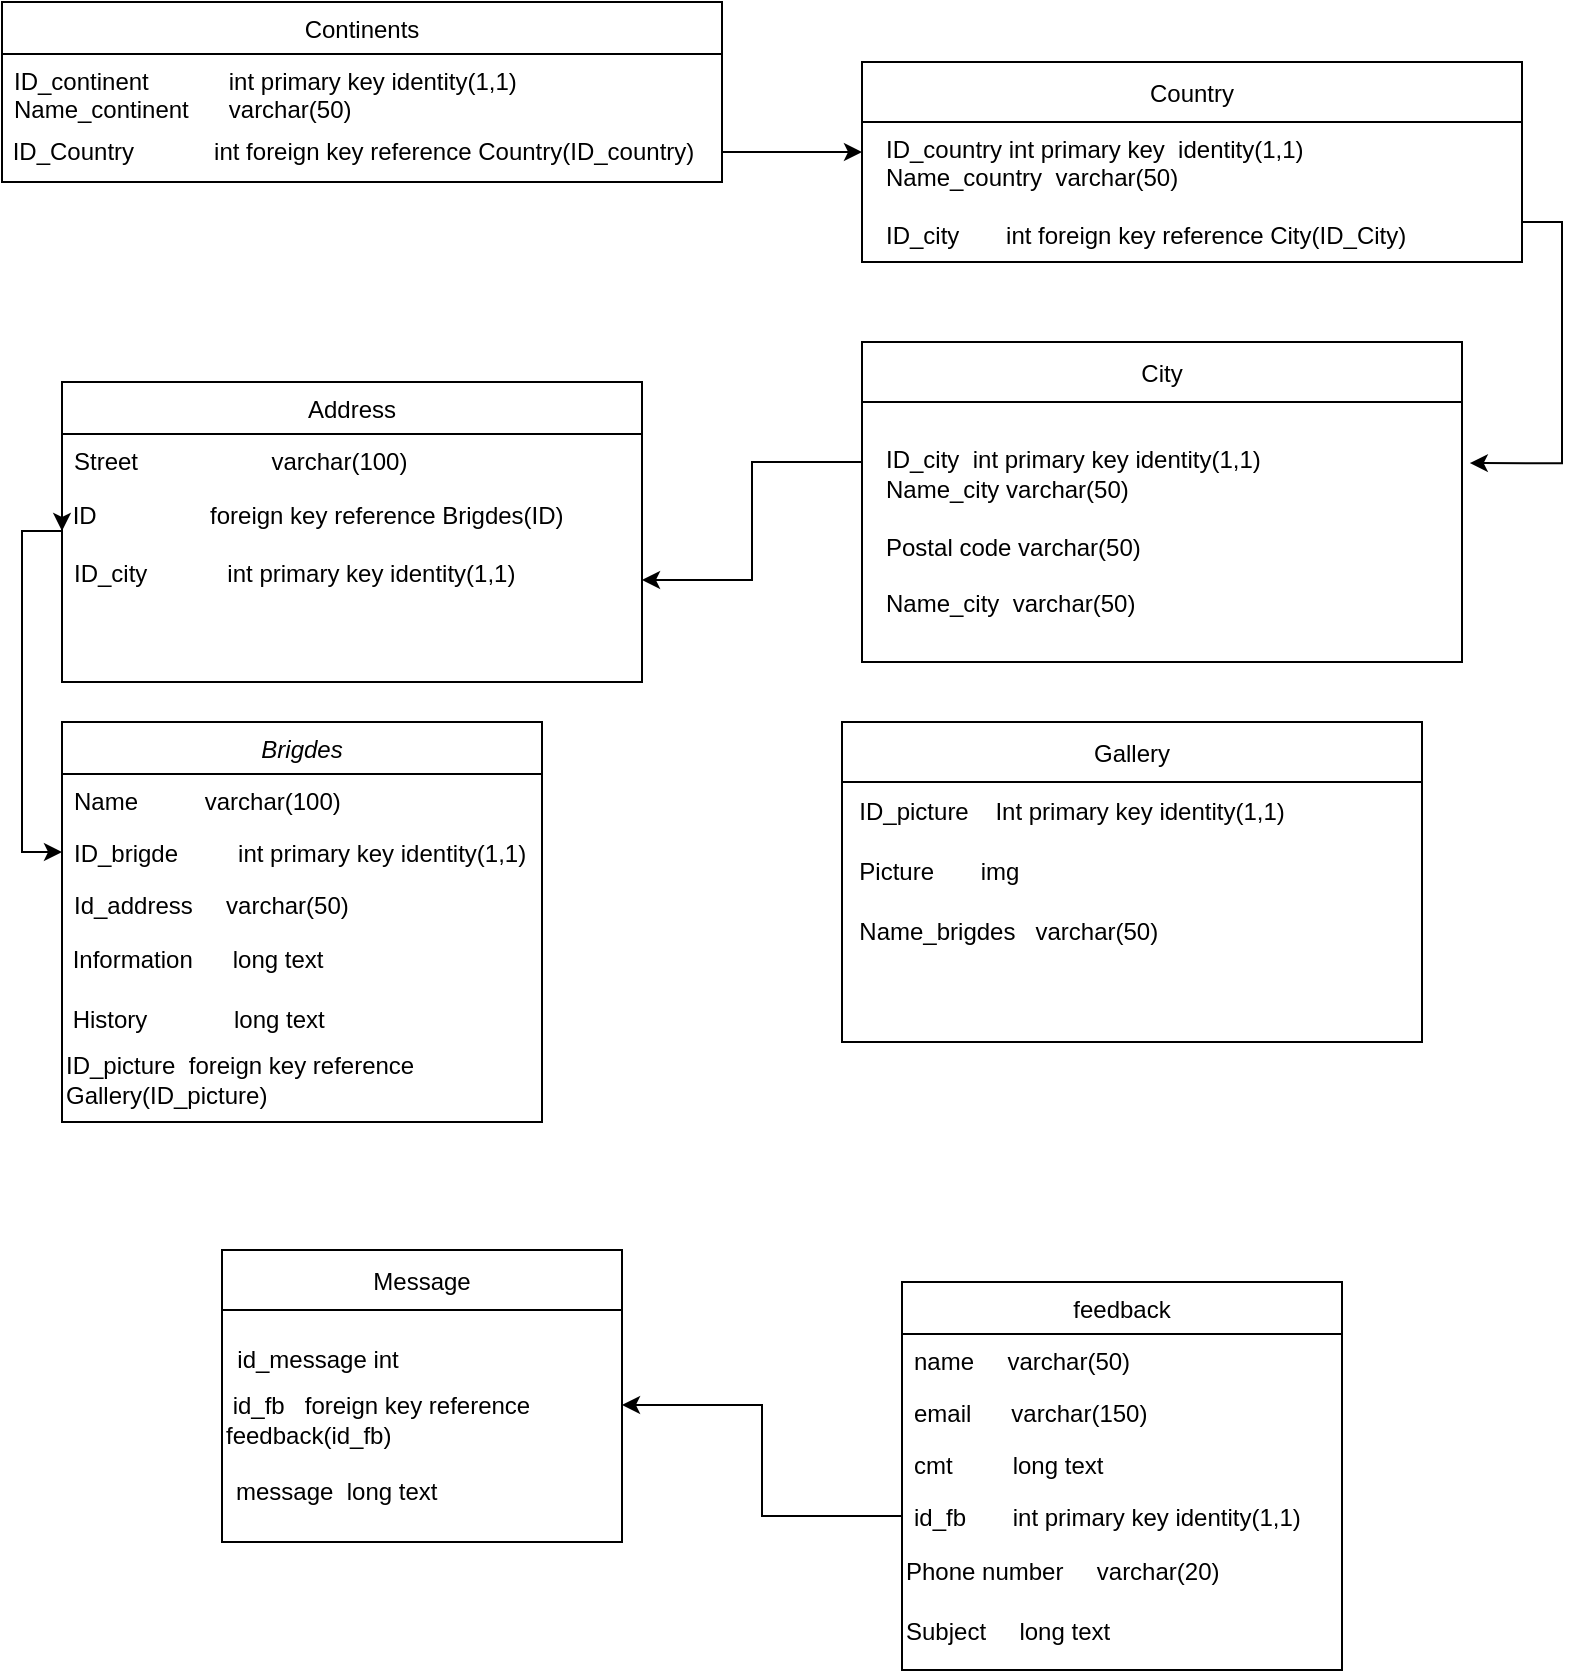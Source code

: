 <mxfile version="20.7.4" type="github">
  <diagram id="C5RBs43oDa-KdzZeNtuy" name="Page-1">
    <mxGraphModel dx="1050" dy="541" grid="1" gridSize="10" guides="1" tooltips="1" connect="1" arrows="1" fold="1" page="1" pageScale="1" pageWidth="827" pageHeight="1169" math="0" shadow="0">
      <root>
        <mxCell id="WIyWlLk6GJQsqaUBKTNV-0" />
        <mxCell id="WIyWlLk6GJQsqaUBKTNV-1" parent="WIyWlLk6GJQsqaUBKTNV-0" />
        <mxCell id="zkfFHV4jXpPFQw0GAbJ--0" value="Brigdes" style="swimlane;fontStyle=2;align=center;verticalAlign=top;childLayout=stackLayout;horizontal=1;startSize=26;horizontalStack=0;resizeParent=1;resizeLast=0;collapsible=1;marginBottom=0;rounded=0;shadow=0;strokeWidth=1;" parent="WIyWlLk6GJQsqaUBKTNV-1" vertex="1">
          <mxGeometry x="40" y="400" width="240" height="200" as="geometry">
            <mxRectangle x="230" y="140" width="160" height="26" as="alternateBounds" />
          </mxGeometry>
        </mxCell>
        <mxCell id="zkfFHV4jXpPFQw0GAbJ--1" value="Name          varchar(100)&#xa;" style="text;align=left;verticalAlign=top;spacingLeft=4;spacingRight=4;overflow=hidden;rotatable=0;points=[[0,0.5],[1,0.5]];portConstraint=eastwest;" parent="zkfFHV4jXpPFQw0GAbJ--0" vertex="1">
          <mxGeometry y="26" width="240" height="26" as="geometry" />
        </mxCell>
        <mxCell id="zkfFHV4jXpPFQw0GAbJ--2" value="ID_brigde         int primary key identity(1,1)" style="text;align=left;verticalAlign=top;spacingLeft=4;spacingRight=4;overflow=hidden;rotatable=0;points=[[0,0.5],[1,0.5]];portConstraint=eastwest;rounded=0;shadow=0;html=0;" parent="zkfFHV4jXpPFQw0GAbJ--0" vertex="1">
          <mxGeometry y="52" width="240" height="26" as="geometry" />
        </mxCell>
        <mxCell id="zkfFHV4jXpPFQw0GAbJ--8" value="Id_address     varchar(50)" style="text;align=left;verticalAlign=top;spacingLeft=4;spacingRight=4;overflow=hidden;rotatable=0;points=[[0,0.5],[1,0.5]];portConstraint=eastwest;rounded=0;shadow=0;html=0;" parent="zkfFHV4jXpPFQw0GAbJ--0" vertex="1">
          <mxGeometry y="78" width="240" height="26" as="geometry" />
        </mxCell>
        <mxCell id="vSLZkBQeMU3utRzGUIIA-105" value="&amp;nbsp;Information&amp;nbsp; &amp;nbsp; &amp;nbsp; long text" style="text;html=1;strokeColor=none;fillColor=none;align=left;verticalAlign=middle;whiteSpace=wrap;rounded=0;" vertex="1" parent="zkfFHV4jXpPFQw0GAbJ--0">
          <mxGeometry y="104" width="240" height="30" as="geometry" />
        </mxCell>
        <mxCell id="vSLZkBQeMU3utRzGUIIA-106" value="&amp;nbsp;History&amp;nbsp; &amp;nbsp; &amp;nbsp; &amp;nbsp; &amp;nbsp; &amp;nbsp; &amp;nbsp;long text" style="text;html=1;strokeColor=none;fillColor=none;align=left;verticalAlign=middle;whiteSpace=wrap;rounded=0;" vertex="1" parent="zkfFHV4jXpPFQw0GAbJ--0">
          <mxGeometry y="134" width="240" height="30" as="geometry" />
        </mxCell>
        <mxCell id="vSLZkBQeMU3utRzGUIIA-113" value="ID_picture&amp;nbsp;&lt;span style=&quot;white-space: pre;&quot;&gt;	&lt;/span&gt;foreign key reference Gallery(ID_picture)" style="text;html=1;strokeColor=none;fillColor=none;align=left;verticalAlign=middle;whiteSpace=wrap;rounded=0;" vertex="1" parent="zkfFHV4jXpPFQw0GAbJ--0">
          <mxGeometry y="164" width="240" height="30" as="geometry" />
        </mxCell>
        <mxCell id="zkfFHV4jXpPFQw0GAbJ--13" value="Continents" style="swimlane;fontStyle=0;align=center;verticalAlign=top;childLayout=stackLayout;horizontal=1;startSize=26;horizontalStack=0;resizeParent=1;resizeLast=0;collapsible=1;marginBottom=0;rounded=0;shadow=0;strokeWidth=1;" parent="WIyWlLk6GJQsqaUBKTNV-1" vertex="1">
          <mxGeometry x="10" y="40" width="360" height="90" as="geometry">
            <mxRectangle x="340" y="380" width="170" height="26" as="alternateBounds" />
          </mxGeometry>
        </mxCell>
        <mxCell id="zkfFHV4jXpPFQw0GAbJ--14" value="ID_continent            int primary key identity(1,1)&#xa;Name_continent      varchar(50)" style="text;align=left;verticalAlign=top;spacingLeft=4;spacingRight=4;overflow=hidden;rotatable=0;points=[[0,0.5],[1,0.5]];portConstraint=eastwest;" parent="zkfFHV4jXpPFQw0GAbJ--13" vertex="1">
          <mxGeometry y="26" width="360" height="34" as="geometry" />
        </mxCell>
        <mxCell id="cczwJO5PD6T4MEgW5Ji0-33" value="&amp;nbsp;ID_Country&amp;nbsp; &amp;nbsp; &amp;nbsp; &amp;nbsp; &amp;nbsp; &amp;nbsp;&lt;span style=&quot;border-color: var(--border-color);&quot;&gt;&amp;nbsp;&lt;/span&gt;int foreign key reference Country(ID_country)" style="text;html=1;strokeColor=none;fillColor=none;align=left;verticalAlign=middle;whiteSpace=wrap;rounded=0;" parent="zkfFHV4jXpPFQw0GAbJ--13" vertex="1">
          <mxGeometry y="60" width="360" height="30" as="geometry" />
        </mxCell>
        <mxCell id="zkfFHV4jXpPFQw0GAbJ--17" value="Address" style="swimlane;fontStyle=0;align=center;verticalAlign=top;childLayout=stackLayout;horizontal=1;startSize=26;horizontalStack=0;resizeParent=1;resizeLast=0;collapsible=1;marginBottom=0;rounded=0;shadow=0;strokeWidth=1;" parent="WIyWlLk6GJQsqaUBKTNV-1" vertex="1">
          <mxGeometry x="40" y="230" width="290" height="150" as="geometry">
            <mxRectangle x="550" y="140" width="160" height="26" as="alternateBounds" />
          </mxGeometry>
        </mxCell>
        <mxCell id="zkfFHV4jXpPFQw0GAbJ--18" value="Street                    varchar(100)" style="text;align=left;verticalAlign=top;spacingLeft=4;spacingRight=4;overflow=hidden;rotatable=0;points=[[0,0.5],[1,0.5]];portConstraint=eastwest;" parent="zkfFHV4jXpPFQw0GAbJ--17" vertex="1">
          <mxGeometry y="26" width="290" height="26" as="geometry" />
        </mxCell>
        <mxCell id="cczwJO5PD6T4MEgW5Ji0-20" value="&amp;nbsp;ID&lt;span style=&quot;white-space: pre;&quot;&gt; &lt;/span&gt;&lt;span style=&quot;white-space: pre;&quot;&gt; &amp;nbsp;&lt;/span&gt;&amp;nbsp; &amp;nbsp; &amp;nbsp; &amp;nbsp; &amp;nbsp; &amp;nbsp; &amp;nbsp; foreign key reference Brigdes(ID)&amp;nbsp;&amp;nbsp;" style="text;html=1;strokeColor=none;fillColor=none;align=left;verticalAlign=middle;whiteSpace=wrap;rounded=0;" parent="zkfFHV4jXpPFQw0GAbJ--17" vertex="1">
          <mxGeometry y="52" width="290" height="30" as="geometry" />
        </mxCell>
        <mxCell id="vSLZkBQeMU3utRzGUIIA-13" value="ID_city            int primary key identity(1,1)" style="text;align=left;verticalAlign=top;spacingLeft=4;spacingRight=4;overflow=hidden;rotatable=0;points=[[0,0.5],[1,0.5]];portConstraint=eastwest;" vertex="1" parent="zkfFHV4jXpPFQw0GAbJ--17">
          <mxGeometry y="82" width="290" height="34" as="geometry" />
        </mxCell>
        <mxCell id="vSLZkBQeMU3utRzGUIIA-14" style="edgeStyle=orthogonalEdgeStyle;rounded=0;orthogonalLoop=1;jettySize=auto;html=1;exitX=0;exitY=0.5;exitDx=0;exitDy=0;entryX=0;entryY=0.75;entryDx=0;entryDy=0;" edge="1" parent="zkfFHV4jXpPFQw0GAbJ--17" source="cczwJO5PD6T4MEgW5Ji0-20" target="cczwJO5PD6T4MEgW5Ji0-20">
          <mxGeometry relative="1" as="geometry" />
        </mxCell>
        <mxCell id="cczwJO5PD6T4MEgW5Ji0-11" value="feedback&#xa;&#xa;" style="swimlane;fontStyle=0;align=center;verticalAlign=top;childLayout=stackLayout;horizontal=1;startSize=26;horizontalStack=0;resizeParent=1;resizeLast=0;collapsible=1;marginBottom=0;rounded=0;shadow=0;strokeWidth=1;" parent="WIyWlLk6GJQsqaUBKTNV-1" vertex="1">
          <mxGeometry x="460" y="680" width="220" height="194" as="geometry">
            <mxRectangle x="550" y="140" width="160" height="26" as="alternateBounds" />
          </mxGeometry>
        </mxCell>
        <mxCell id="cczwJO5PD6T4MEgW5Ji0-12" value="name     varchar(50)&#xa;" style="text;align=left;verticalAlign=top;spacingLeft=4;spacingRight=4;overflow=hidden;rotatable=0;points=[[0,0.5],[1,0.5]];portConstraint=eastwest;" parent="cczwJO5PD6T4MEgW5Ji0-11" vertex="1">
          <mxGeometry y="26" width="220" height="26" as="geometry" />
        </mxCell>
        <mxCell id="cczwJO5PD6T4MEgW5Ji0-13" value="email      varchar(150)" style="text;align=left;verticalAlign=top;spacingLeft=4;spacingRight=4;overflow=hidden;rotatable=0;points=[[0,0.5],[1,0.5]];portConstraint=eastwest;rounded=0;shadow=0;html=0;" parent="cczwJO5PD6T4MEgW5Ji0-11" vertex="1">
          <mxGeometry y="52" width="220" height="26" as="geometry" />
        </mxCell>
        <mxCell id="cczwJO5PD6T4MEgW5Ji0-14" value="cmt         long text" style="text;align=left;verticalAlign=top;spacingLeft=4;spacingRight=4;overflow=hidden;rotatable=0;points=[[0,0.5],[1,0.5]];portConstraint=eastwest;rounded=0;shadow=0;html=0;" parent="cczwJO5PD6T4MEgW5Ji0-11" vertex="1">
          <mxGeometry y="78" width="220" height="26" as="geometry" />
        </mxCell>
        <mxCell id="cczwJO5PD6T4MEgW5Ji0-15" value="id_fb       int primary key identity(1,1)" style="text;align=left;verticalAlign=top;spacingLeft=4;spacingRight=4;overflow=hidden;rotatable=0;points=[[0,0.5],[1,0.5]];portConstraint=eastwest;rounded=0;shadow=0;html=0;" parent="cczwJO5PD6T4MEgW5Ji0-11" vertex="1">
          <mxGeometry y="104" width="220" height="26" as="geometry" />
        </mxCell>
        <mxCell id="vSLZkBQeMU3utRzGUIIA-117" value="Phone number&amp;nbsp; &amp;nbsp; &amp;nbsp;varchar(20)" style="text;html=1;strokeColor=none;fillColor=none;align=left;verticalAlign=middle;whiteSpace=wrap;rounded=0;" vertex="1" parent="cczwJO5PD6T4MEgW5Ji0-11">
          <mxGeometry y="130" width="220" height="30" as="geometry" />
        </mxCell>
        <mxCell id="vSLZkBQeMU3utRzGUIIA-118" value="Subject&amp;nbsp; &amp;nbsp;&lt;span style=&quot;white-space: pre;&quot;&gt;	&lt;/span&gt;&lt;span style=&quot;white-space: pre;&quot;&gt;	&lt;/span&gt;long text" style="text;html=1;strokeColor=none;fillColor=none;align=left;verticalAlign=middle;whiteSpace=wrap;rounded=0;" vertex="1" parent="cczwJO5PD6T4MEgW5Ji0-11">
          <mxGeometry y="160" width="220" height="30" as="geometry" />
        </mxCell>
        <mxCell id="vSLZkBQeMU3utRzGUIIA-84" value="Country" style="shape=table;startSize=30;container=1;collapsible=0;childLayout=tableLayout;" vertex="1" parent="WIyWlLk6GJQsqaUBKTNV-1">
          <mxGeometry x="440" y="70" width="330" height="100" as="geometry" />
        </mxCell>
        <mxCell id="vSLZkBQeMU3utRzGUIIA-85" value="" style="shape=tableRow;horizontal=0;startSize=0;swimlaneHead=0;swimlaneBody=0;top=0;left=0;bottom=0;right=0;collapsible=0;dropTarget=0;fillColor=none;points=[[0,0.5],[1,0.5]];portConstraint=eastwest;" vertex="1" parent="vSLZkBQeMU3utRzGUIIA-84">
          <mxGeometry y="30" width="330" height="70" as="geometry" />
        </mxCell>
        <mxCell id="vSLZkBQeMU3utRzGUIIA-86" value="&amp;nbsp; &amp;nbsp;ID_country&lt;span style=&quot;white-space: pre;&quot;&gt;	&lt;/span&gt;int primary key&amp;nbsp; identity(1,1)&lt;br&gt;&amp;nbsp; &amp;nbsp;Name_country &lt;span style=&quot;white-space: pre;&quot;&gt;	&lt;/span&gt;varchar(50)&lt;br&gt;&amp;nbsp; &amp;nbsp;&lt;br&gt;&amp;nbsp; &amp;nbsp;ID_city&amp;nbsp; &amp;nbsp; &amp;nbsp;&amp;nbsp;&lt;span style=&quot;white-space: pre;&quot;&gt;	&lt;/span&gt;int foreign key reference City(ID_City)" style="shape=partialRectangle;html=1;whiteSpace=wrap;connectable=0;overflow=hidden;fillColor=none;top=0;left=0;bottom=0;right=0;pointerEvents=1;align=left;" vertex="1" parent="vSLZkBQeMU3utRzGUIIA-85">
          <mxGeometry width="330" height="70" as="geometry">
            <mxRectangle width="330" height="70" as="alternateBounds" />
          </mxGeometry>
        </mxCell>
        <mxCell id="vSLZkBQeMU3utRzGUIIA-93" value="City" style="shape=table;startSize=30;container=1;collapsible=0;childLayout=tableLayout;" vertex="1" parent="WIyWlLk6GJQsqaUBKTNV-1">
          <mxGeometry x="440" y="210" width="300" height="160" as="geometry" />
        </mxCell>
        <mxCell id="vSLZkBQeMU3utRzGUIIA-94" value="" style="shape=tableRow;horizontal=0;startSize=0;swimlaneHead=0;swimlaneBody=0;top=0;left=0;bottom=0;right=0;collapsible=0;dropTarget=0;fillColor=none;points=[[0,0.5],[1,0.5]];portConstraint=eastwest;" vertex="1" parent="vSLZkBQeMU3utRzGUIIA-93">
          <mxGeometry y="30" width="300" height="130" as="geometry" />
        </mxCell>
        <mxCell id="vSLZkBQeMU3utRzGUIIA-95" value="&amp;nbsp; &amp;nbsp;ID_city&lt;span style=&quot;white-space: pre;&quot;&gt;	&lt;/span&gt; int primary key identity(1,1)&lt;br&gt;&amp;nbsp; &amp;nbsp;Name_city varchar(50)&amp;nbsp; &amp;nbsp;&lt;br&gt;&lt;br&gt;&amp;nbsp; &amp;nbsp;Postal code varchar(50)&lt;br&gt;&lt;br&gt;&amp;nbsp; &amp;nbsp;Name_city&amp;nbsp;&lt;span style=&quot;white-space: pre;&quot;&gt;	&lt;/span&gt;varchar(50)" style="shape=partialRectangle;html=1;whiteSpace=wrap;connectable=0;overflow=hidden;fillColor=none;top=0;left=0;bottom=0;right=0;pointerEvents=1;align=left;" vertex="1" parent="vSLZkBQeMU3utRzGUIIA-94">
          <mxGeometry width="300" height="130" as="geometry">
            <mxRectangle width="300" height="130" as="alternateBounds" />
          </mxGeometry>
        </mxCell>
        <mxCell id="vSLZkBQeMU3utRzGUIIA-97" value="Gallery" style="shape=table;startSize=30;container=1;collapsible=0;childLayout=tableLayout;" vertex="1" parent="WIyWlLk6GJQsqaUBKTNV-1">
          <mxGeometry x="430" y="400" width="290" height="160" as="geometry" />
        </mxCell>
        <mxCell id="vSLZkBQeMU3utRzGUIIA-98" value="" style="shape=tableRow;horizontal=0;startSize=0;swimlaneHead=0;swimlaneBody=0;top=0;left=0;bottom=0;right=0;collapsible=0;dropTarget=0;fillColor=none;points=[[0,0.5],[1,0.5]];portConstraint=eastwest;" vertex="1" parent="vSLZkBQeMU3utRzGUIIA-97">
          <mxGeometry y="30" width="290" height="130" as="geometry" />
        </mxCell>
        <mxCell id="vSLZkBQeMU3utRzGUIIA-99" value="" style="shape=partialRectangle;html=1;whiteSpace=wrap;connectable=0;overflow=hidden;fillColor=none;top=0;left=0;bottom=0;right=0;pointerEvents=1;" vertex="1" parent="vSLZkBQeMU3utRzGUIIA-98">
          <mxGeometry width="290" height="130" as="geometry">
            <mxRectangle width="290" height="130" as="alternateBounds" />
          </mxGeometry>
        </mxCell>
        <mxCell id="vSLZkBQeMU3utRzGUIIA-103" value="&amp;nbsp; ID_picture&amp;nbsp; &amp;nbsp; Int primary key identity(1,1)&amp;nbsp;" style="text;html=1;strokeColor=none;fillColor=none;align=left;verticalAlign=middle;whiteSpace=wrap;rounded=0;" vertex="1" parent="WIyWlLk6GJQsqaUBKTNV-1">
          <mxGeometry x="430" y="430" width="290" height="30" as="geometry" />
        </mxCell>
        <mxCell id="vSLZkBQeMU3utRzGUIIA-104" value="&amp;nbsp; Picture&amp;nbsp; &amp;nbsp; &amp;nbsp; &amp;nbsp;img" style="text;html=1;strokeColor=none;fillColor=none;align=left;verticalAlign=middle;whiteSpace=wrap;rounded=0;" vertex="1" parent="WIyWlLk6GJQsqaUBKTNV-1">
          <mxGeometry x="430" y="460" width="220" height="30" as="geometry" />
        </mxCell>
        <mxCell id="vSLZkBQeMU3utRzGUIIA-107" style="edgeStyle=orthogonalEdgeStyle;rounded=0;orthogonalLoop=1;jettySize=auto;html=1;exitX=1;exitY=0.5;exitDx=0;exitDy=0;" edge="1" parent="WIyWlLk6GJQsqaUBKTNV-1" source="cczwJO5PD6T4MEgW5Ji0-33">
          <mxGeometry relative="1" as="geometry">
            <mxPoint x="440" y="115" as="targetPoint" />
          </mxGeometry>
        </mxCell>
        <mxCell id="vSLZkBQeMU3utRzGUIIA-108" style="edgeStyle=orthogonalEdgeStyle;rounded=0;orthogonalLoop=1;jettySize=auto;html=1;entryX=1.013;entryY=0.235;entryDx=0;entryDy=0;entryPerimeter=0;" edge="1" parent="WIyWlLk6GJQsqaUBKTNV-1" source="vSLZkBQeMU3utRzGUIIA-85" target="vSLZkBQeMU3utRzGUIIA-94">
          <mxGeometry relative="1" as="geometry">
            <Array as="points">
              <mxPoint x="790" y="150" />
              <mxPoint x="790" y="271" />
            </Array>
          </mxGeometry>
        </mxCell>
        <mxCell id="vSLZkBQeMU3utRzGUIIA-111" style="edgeStyle=orthogonalEdgeStyle;rounded=0;orthogonalLoop=1;jettySize=auto;html=1;entryX=1;entryY=0.5;entryDx=0;entryDy=0;" edge="1" parent="WIyWlLk6GJQsqaUBKTNV-1" source="vSLZkBQeMU3utRzGUIIA-94" target="vSLZkBQeMU3utRzGUIIA-13">
          <mxGeometry relative="1" as="geometry">
            <Array as="points">
              <mxPoint x="385" y="270" />
              <mxPoint x="385" y="329" />
            </Array>
          </mxGeometry>
        </mxCell>
        <mxCell id="vSLZkBQeMU3utRzGUIIA-112" style="edgeStyle=orthogonalEdgeStyle;rounded=0;orthogonalLoop=1;jettySize=auto;html=1;exitX=0;exitY=0.75;exitDx=0;exitDy=0;entryX=0;entryY=0.5;entryDx=0;entryDy=0;" edge="1" parent="WIyWlLk6GJQsqaUBKTNV-1" source="cczwJO5PD6T4MEgW5Ji0-20" target="zkfFHV4jXpPFQw0GAbJ--2">
          <mxGeometry relative="1" as="geometry" />
        </mxCell>
        <mxCell id="vSLZkBQeMU3utRzGUIIA-119" value="Message" style="shape=table;startSize=30;container=1;collapsible=0;childLayout=tableLayout;" vertex="1" parent="WIyWlLk6GJQsqaUBKTNV-1">
          <mxGeometry x="120" y="664" width="200" height="146" as="geometry" />
        </mxCell>
        <mxCell id="vSLZkBQeMU3utRzGUIIA-120" value="" style="shape=tableRow;horizontal=0;startSize=0;swimlaneHead=0;swimlaneBody=0;top=0;left=0;bottom=0;right=0;collapsible=0;dropTarget=0;fillColor=none;points=[[0,0.5],[1,0.5]];portConstraint=eastwest;" vertex="1" parent="vSLZkBQeMU3utRzGUIIA-119">
          <mxGeometry y="30" width="200" height="116" as="geometry" />
        </mxCell>
        <mxCell id="vSLZkBQeMU3utRzGUIIA-121" value="" style="shape=partialRectangle;html=1;whiteSpace=wrap;connectable=0;overflow=hidden;fillColor=none;top=0;left=0;bottom=0;right=0;pointerEvents=1;" vertex="1" parent="vSLZkBQeMU3utRzGUIIA-120">
          <mxGeometry width="200" height="116" as="geometry">
            <mxRectangle width="200" height="116" as="alternateBounds" />
          </mxGeometry>
        </mxCell>
        <mxCell id="vSLZkBQeMU3utRzGUIIA-123" value="&amp;nbsp; id_message&lt;span style=&quot;white-space: pre;&quot;&gt;	&lt;/span&gt;int&amp;nbsp;" style="text;html=1;strokeColor=none;fillColor=none;align=left;verticalAlign=middle;whiteSpace=wrap;rounded=0;" vertex="1" parent="WIyWlLk6GJQsqaUBKTNV-1">
          <mxGeometry x="119" y="704" width="200" height="30" as="geometry" />
        </mxCell>
        <mxCell id="vSLZkBQeMU3utRzGUIIA-125" value="message&lt;span style=&quot;white-space: pre;&quot;&gt;	&lt;/span&gt;&lt;span style=&quot;white-space: pre;&quot;&gt;	&lt;/span&gt;long text" style="text;html=1;strokeColor=none;fillColor=none;align=left;verticalAlign=middle;whiteSpace=wrap;rounded=0;" vertex="1" parent="WIyWlLk6GJQsqaUBKTNV-1">
          <mxGeometry x="125" y="770" width="190" height="30" as="geometry" />
        </mxCell>
        <mxCell id="vSLZkBQeMU3utRzGUIIA-126" value="&amp;nbsp;id_fb&amp;nbsp; &lt;span style=&quot;white-space: pre;&quot;&gt;	&lt;/span&gt;foreign key reference feedback(id_fb)&amp;nbsp;&lt;span style=&quot;white-space: pre;&quot;&gt;	&lt;/span&gt;" style="text;html=1;strokeColor=none;fillColor=none;align=left;verticalAlign=middle;whiteSpace=wrap;rounded=0;" vertex="1" parent="WIyWlLk6GJQsqaUBKTNV-1">
          <mxGeometry x="120" y="734" width="200" height="30" as="geometry" />
        </mxCell>
        <mxCell id="vSLZkBQeMU3utRzGUIIA-128" value="&amp;nbsp; Name_brigdes&lt;span style=&quot;white-space: pre;&quot;&gt;	&lt;/span&gt;&lt;span style=&quot;white-space: pre;&quot;&gt;	&lt;/span&gt;&lt;span style=&quot;white-space: pre;&quot;&gt;	&lt;/span&gt;varchar(50)" style="text;html=1;strokeColor=none;fillColor=none;align=left;verticalAlign=middle;whiteSpace=wrap;rounded=0;" vertex="1" parent="WIyWlLk6GJQsqaUBKTNV-1">
          <mxGeometry x="430" y="490" width="290" height="30" as="geometry" />
        </mxCell>
        <mxCell id="vSLZkBQeMU3utRzGUIIA-129" style="edgeStyle=orthogonalEdgeStyle;rounded=0;orthogonalLoop=1;jettySize=auto;html=1;exitX=0;exitY=0.5;exitDx=0;exitDy=0;entryX=1;entryY=0.25;entryDx=0;entryDy=0;" edge="1" parent="WIyWlLk6GJQsqaUBKTNV-1" source="cczwJO5PD6T4MEgW5Ji0-15" target="vSLZkBQeMU3utRzGUIIA-126">
          <mxGeometry relative="1" as="geometry" />
        </mxCell>
      </root>
    </mxGraphModel>
  </diagram>
</mxfile>
